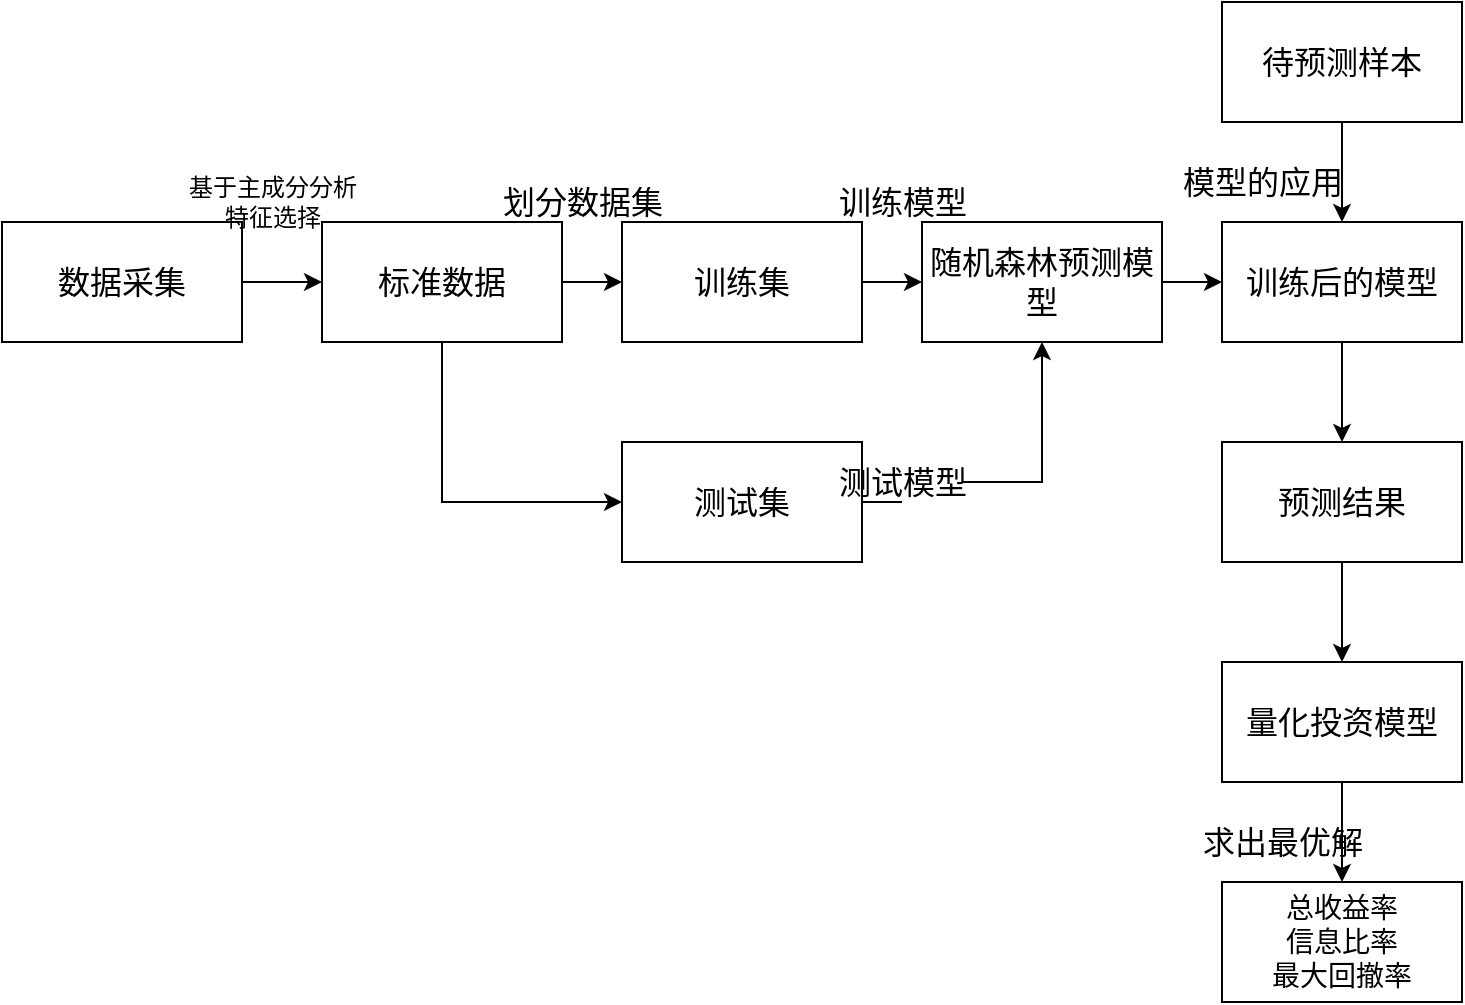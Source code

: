<mxfile version="20.0.1" type="github">
  <diagram id="prtHgNgQTEPvFCAcTncT" name="Page-1">
    <mxGraphModel dx="942" dy="674" grid="1" gridSize="10" guides="1" tooltips="1" connect="1" arrows="1" fold="1" page="1" pageScale="1" pageWidth="827" pageHeight="1169" math="0" shadow="0">
      <root>
        <mxCell id="0" />
        <mxCell id="1" parent="0" />
        <mxCell id="rgX9GI_zGODbMUQfdlVH-11" style="edgeStyle=orthogonalEdgeStyle;rounded=0;orthogonalLoop=1;jettySize=auto;html=1;exitX=1;exitY=0.5;exitDx=0;exitDy=0;entryX=0;entryY=0.5;entryDx=0;entryDy=0;" edge="1" parent="1" source="rgX9GI_zGODbMUQfdlVH-1" target="rgX9GI_zGODbMUQfdlVH-2">
          <mxGeometry relative="1" as="geometry" />
        </mxCell>
        <mxCell id="rgX9GI_zGODbMUQfdlVH-1" value="&lt;span style=&quot;font-size:12.0pt;font-family:宋体;&lt;br/&gt;mso-bidi-font-family:宋体;mso-font-kerning:1.0pt;mso-ansi-language:EN-US;&lt;br/&gt;mso-fareast-language:ZH-CN;mso-bidi-language:AR-SA&quot;&gt;数据采集&lt;/span&gt;" style="rounded=0;whiteSpace=wrap;html=1;" vertex="1" parent="1">
          <mxGeometry x="60" y="300" width="120" height="60" as="geometry" />
        </mxCell>
        <mxCell id="rgX9GI_zGODbMUQfdlVH-12" style="edgeStyle=orthogonalEdgeStyle;rounded=0;orthogonalLoop=1;jettySize=auto;html=1;exitX=1;exitY=0.5;exitDx=0;exitDy=0;" edge="1" parent="1" source="rgX9GI_zGODbMUQfdlVH-2" target="rgX9GI_zGODbMUQfdlVH-3">
          <mxGeometry relative="1" as="geometry" />
        </mxCell>
        <mxCell id="rgX9GI_zGODbMUQfdlVH-15" style="edgeStyle=orthogonalEdgeStyle;rounded=0;orthogonalLoop=1;jettySize=auto;html=1;exitX=0.5;exitY=1;exitDx=0;exitDy=0;entryX=0;entryY=0.5;entryDx=0;entryDy=0;" edge="1" parent="1" source="rgX9GI_zGODbMUQfdlVH-2" target="rgX9GI_zGODbMUQfdlVH-8">
          <mxGeometry relative="1" as="geometry" />
        </mxCell>
        <mxCell id="rgX9GI_zGODbMUQfdlVH-2" value="&lt;span style=&quot;font-size:12.0pt;font-family:宋体;&lt;br/&gt;mso-bidi-font-family:宋体;mso-font-kerning:1.0pt;mso-ansi-language:EN-US;&lt;br/&gt;mso-fareast-language:ZH-CN;mso-bidi-language:AR-SA&quot;&gt;标准数据&lt;/span&gt;" style="rounded=0;whiteSpace=wrap;html=1;" vertex="1" parent="1">
          <mxGeometry x="220" y="300" width="120" height="60" as="geometry" />
        </mxCell>
        <mxCell id="rgX9GI_zGODbMUQfdlVH-13" style="edgeStyle=orthogonalEdgeStyle;rounded=0;orthogonalLoop=1;jettySize=auto;html=1;exitX=1;exitY=0.5;exitDx=0;exitDy=0;entryX=0;entryY=0.5;entryDx=0;entryDy=0;" edge="1" parent="1" source="rgX9GI_zGODbMUQfdlVH-3" target="rgX9GI_zGODbMUQfdlVH-4">
          <mxGeometry relative="1" as="geometry" />
        </mxCell>
        <mxCell id="rgX9GI_zGODbMUQfdlVH-3" value="&lt;span style=&quot;font-size:12.0pt;font-family:宋体;&lt;br/&gt;mso-bidi-font-family:宋体;mso-font-kerning:1.0pt;mso-ansi-language:EN-US;&lt;br/&gt;mso-fareast-language:ZH-CN;mso-bidi-language:AR-SA&quot;&gt;训练集&lt;/span&gt;" style="rounded=0;whiteSpace=wrap;html=1;" vertex="1" parent="1">
          <mxGeometry x="370" y="300" width="120" height="60" as="geometry" />
        </mxCell>
        <mxCell id="rgX9GI_zGODbMUQfdlVH-14" style="edgeStyle=orthogonalEdgeStyle;rounded=0;orthogonalLoop=1;jettySize=auto;html=1;exitX=1;exitY=0.5;exitDx=0;exitDy=0;entryX=0;entryY=0.5;entryDx=0;entryDy=0;" edge="1" parent="1" source="rgX9GI_zGODbMUQfdlVH-4" target="rgX9GI_zGODbMUQfdlVH-5">
          <mxGeometry relative="1" as="geometry" />
        </mxCell>
        <mxCell id="rgX9GI_zGODbMUQfdlVH-4" value="&lt;span style=&quot;font-size:12.0pt;font-family:宋体;&lt;br/&gt;mso-bidi-font-family:宋体;mso-font-kerning:1.0pt;mso-ansi-language:EN-US;&lt;br/&gt;mso-fareast-language:ZH-CN;mso-bidi-language:AR-SA&quot;&gt;随机森林预测模型&lt;/span&gt;" style="rounded=0;whiteSpace=wrap;html=1;" vertex="1" parent="1">
          <mxGeometry x="520" y="300" width="120" height="60" as="geometry" />
        </mxCell>
        <mxCell id="rgX9GI_zGODbMUQfdlVH-18" style="edgeStyle=orthogonalEdgeStyle;rounded=0;orthogonalLoop=1;jettySize=auto;html=1;exitX=0.5;exitY=1;exitDx=0;exitDy=0;entryX=0.5;entryY=0;entryDx=0;entryDy=0;" edge="1" parent="1" source="rgX9GI_zGODbMUQfdlVH-5" target="rgX9GI_zGODbMUQfdlVH-7">
          <mxGeometry relative="1" as="geometry" />
        </mxCell>
        <mxCell id="rgX9GI_zGODbMUQfdlVH-5" value="&lt;span style=&quot;font-size:12.0pt;font-family:宋体;&lt;br/&gt;mso-bidi-font-family:宋体;mso-font-kerning:1.0pt;mso-ansi-language:EN-US;&lt;br/&gt;mso-fareast-language:ZH-CN;mso-bidi-language:AR-SA&quot;&gt;训练后的模型&lt;/span&gt;" style="rounded=0;whiteSpace=wrap;html=1;" vertex="1" parent="1">
          <mxGeometry x="670" y="300" width="120" height="60" as="geometry" />
        </mxCell>
        <mxCell id="rgX9GI_zGODbMUQfdlVH-17" style="edgeStyle=orthogonalEdgeStyle;rounded=0;orthogonalLoop=1;jettySize=auto;html=1;exitX=0.5;exitY=1;exitDx=0;exitDy=0;entryX=0.5;entryY=0;entryDx=0;entryDy=0;" edge="1" parent="1" source="rgX9GI_zGODbMUQfdlVH-6" target="rgX9GI_zGODbMUQfdlVH-5">
          <mxGeometry relative="1" as="geometry" />
        </mxCell>
        <mxCell id="rgX9GI_zGODbMUQfdlVH-6" value="&lt;span style=&quot;font-size:12.0pt;font-family:宋体;&lt;br/&gt;mso-bidi-font-family:宋体;mso-font-kerning:1.0pt;mso-ansi-language:EN-US;&lt;br/&gt;mso-fareast-language:ZH-CN;mso-bidi-language:AR-SA&quot;&gt;待预测样本&lt;/span&gt;" style="rounded=0;whiteSpace=wrap;html=1;" vertex="1" parent="1">
          <mxGeometry x="670" y="190" width="120" height="60" as="geometry" />
        </mxCell>
        <mxCell id="rgX9GI_zGODbMUQfdlVH-19" style="edgeStyle=orthogonalEdgeStyle;rounded=0;orthogonalLoop=1;jettySize=auto;html=1;exitX=0.5;exitY=1;exitDx=0;exitDy=0;" edge="1" parent="1" source="rgX9GI_zGODbMUQfdlVH-7" target="rgX9GI_zGODbMUQfdlVH-9">
          <mxGeometry relative="1" as="geometry" />
        </mxCell>
        <mxCell id="rgX9GI_zGODbMUQfdlVH-7" value="&lt;span style=&quot;font-size:12.0pt;font-family:宋体;&lt;br/&gt;mso-bidi-font-family:宋体;mso-font-kerning:1.0pt;mso-ansi-language:EN-US;&lt;br/&gt;mso-fareast-language:ZH-CN;mso-bidi-language:AR-SA&quot;&gt;预测结果&lt;/span&gt;" style="rounded=0;whiteSpace=wrap;html=1;" vertex="1" parent="1">
          <mxGeometry x="670" y="410" width="120" height="60" as="geometry" />
        </mxCell>
        <mxCell id="rgX9GI_zGODbMUQfdlVH-16" style="edgeStyle=orthogonalEdgeStyle;rounded=0;orthogonalLoop=1;jettySize=auto;html=1;exitX=1;exitY=0.5;exitDx=0;exitDy=0;entryX=0.5;entryY=1;entryDx=0;entryDy=0;startArrow=none;" edge="1" parent="1" source="rgX9GI_zGODbMUQfdlVH-25" target="rgX9GI_zGODbMUQfdlVH-4">
          <mxGeometry relative="1" as="geometry" />
        </mxCell>
        <mxCell id="rgX9GI_zGODbMUQfdlVH-8" value="&lt;span style=&quot;font-size:12.0pt;font-family:宋体;&lt;br/&gt;mso-bidi-font-family:宋体;mso-font-kerning:1.0pt;mso-ansi-language:EN-US;&lt;br/&gt;mso-fareast-language:ZH-CN;mso-bidi-language:AR-SA&quot;&gt;测试集&lt;/span&gt;" style="rounded=0;whiteSpace=wrap;html=1;" vertex="1" parent="1">
          <mxGeometry x="370" y="410" width="120" height="60" as="geometry" />
        </mxCell>
        <mxCell id="rgX9GI_zGODbMUQfdlVH-20" style="edgeStyle=orthogonalEdgeStyle;rounded=0;orthogonalLoop=1;jettySize=auto;html=1;exitX=0.5;exitY=1;exitDx=0;exitDy=0;entryX=0.5;entryY=0;entryDx=0;entryDy=0;" edge="1" parent="1" source="rgX9GI_zGODbMUQfdlVH-9" target="rgX9GI_zGODbMUQfdlVH-10">
          <mxGeometry relative="1" as="geometry" />
        </mxCell>
        <mxCell id="rgX9GI_zGODbMUQfdlVH-9" value="&lt;span style=&quot;font-size:12.0pt;font-family:宋体;&lt;br/&gt;mso-bidi-font-family:宋体;mso-font-kerning:1.0pt;mso-ansi-language:EN-US;&lt;br/&gt;mso-fareast-language:ZH-CN;mso-bidi-language:AR-SA&quot;&gt;量化投资模型&lt;/span&gt;" style="rounded=0;whiteSpace=wrap;html=1;" vertex="1" parent="1">
          <mxGeometry x="670" y="520" width="120" height="60" as="geometry" />
        </mxCell>
        <mxCell id="rgX9GI_zGODbMUQfdlVH-10" value="&lt;span style=&quot;font-size:10.5pt;mso-bidi-font-size:11.0pt;&lt;br/&gt;font-family:宋体;mso-ascii-font-family:Calibri;mso-ascii-theme-font:minor-latin;&lt;br/&gt;mso-fareast-theme-font:minor-fareast;mso-hansi-font-family:Calibri;mso-hansi-theme-font:&lt;br/&gt;minor-latin;mso-bidi-font-family:&amp;quot;Times New Roman&amp;quot;;mso-bidi-theme-font:minor-bidi;&lt;br/&gt;mso-ansi-language:EN-US;mso-fareast-language:ZH-CN;mso-bidi-language:AR-SA&quot;&gt;总收益率&lt;br&gt;信息比率&lt;br&gt;最大回撤率&lt;/span&gt;" style="rounded=0;whiteSpace=wrap;html=1;" vertex="1" parent="1">
          <mxGeometry x="670" y="630" width="120" height="60" as="geometry" />
        </mxCell>
        <mxCell id="rgX9GI_zGODbMUQfdlVH-21" value="&lt;span style=&quot;&quot;&gt;基于主成分分析&lt;br&gt;特征选择&lt;/span&gt;" style="text;html=1;align=center;verticalAlign=middle;resizable=0;points=[];autosize=1;strokeColor=none;fillColor=none;" vertex="1" parent="1">
          <mxGeometry x="145" y="275" width="100" height="30" as="geometry" />
        </mxCell>
        <mxCell id="rgX9GI_zGODbMUQfdlVH-22" value="&lt;p style=&quot;text-align:left;line-height:150%;&lt;br/&gt;mso-pagination:widow-orphan&quot; align=&quot;left&quot; class=&quot;MsoNormal&quot;&gt;&lt;span style=&quot;font-size:12.0pt;line-height:150%;&lt;br/&gt;font-family:宋体;mso-bidi-font-family:宋体&quot;&gt;划分数据集&lt;span lang=&quot;EN-US&quot;&gt;&lt;/span&gt;&lt;/span&gt;&lt;/p&gt;" style="text;html=1;align=center;verticalAlign=middle;resizable=0;points=[];autosize=1;strokeColor=none;fillColor=none;" vertex="1" parent="1">
          <mxGeometry x="310" y="270" width="80" height="40" as="geometry" />
        </mxCell>
        <mxCell id="rgX9GI_zGODbMUQfdlVH-24" value="&lt;span style=&quot;font-size:12.0pt;font-family:宋体;&lt;br/&gt;mso-bidi-font-family:宋体;mso-font-kerning:1.0pt;mso-ansi-language:EN-US;&lt;br/&gt;mso-fareast-language:ZH-CN;mso-bidi-language:AR-SA&quot;&gt;训练模型&lt;/span&gt;" style="text;html=1;align=center;verticalAlign=middle;resizable=0;points=[];autosize=1;strokeColor=none;fillColor=none;" vertex="1" parent="1">
          <mxGeometry x="480" y="280" width="60" height="20" as="geometry" />
        </mxCell>
        <mxCell id="rgX9GI_zGODbMUQfdlVH-25" value="&lt;span style=&quot;font-size:12.0pt;font-family:宋体;&lt;br/&gt;mso-bidi-font-family:宋体;mso-font-kerning:1.0pt;mso-ansi-language:EN-US;&lt;br/&gt;mso-fareast-language:ZH-CN;mso-bidi-language:AR-SA&quot;&gt;测试模型&lt;/span&gt;" style="text;html=1;align=center;verticalAlign=middle;resizable=0;points=[];autosize=1;strokeColor=none;fillColor=none;" vertex="1" parent="1">
          <mxGeometry x="480" y="420" width="60" height="20" as="geometry" />
        </mxCell>
        <mxCell id="rgX9GI_zGODbMUQfdlVH-26" value="" style="edgeStyle=orthogonalEdgeStyle;rounded=0;orthogonalLoop=1;jettySize=auto;html=1;exitX=1;exitY=0.5;exitDx=0;exitDy=0;entryX=0.5;entryY=1;entryDx=0;entryDy=0;endArrow=none;" edge="1" parent="1" source="rgX9GI_zGODbMUQfdlVH-8" target="rgX9GI_zGODbMUQfdlVH-25">
          <mxGeometry relative="1" as="geometry">
            <mxPoint x="490" y="440" as="sourcePoint" />
            <mxPoint x="580" y="360" as="targetPoint" />
          </mxGeometry>
        </mxCell>
        <mxCell id="rgX9GI_zGODbMUQfdlVH-27" value="&lt;span style=&quot;font-size:12.0pt;font-family:宋体;&lt;br/&gt;mso-bidi-font-family:宋体;mso-font-kerning:1.0pt;mso-ansi-language:EN-US;&lt;br/&gt;mso-fareast-language:ZH-CN;mso-bidi-language:AR-SA&quot;&gt;模型的应用&lt;/span&gt;" style="text;html=1;align=center;verticalAlign=middle;resizable=0;points=[];autosize=1;strokeColor=none;fillColor=none;" vertex="1" parent="1">
          <mxGeometry x="650" y="270" width="80" height="20" as="geometry" />
        </mxCell>
        <mxCell id="rgX9GI_zGODbMUQfdlVH-28" value="&lt;span style=&quot;font-size:12.0pt;font-family:宋体;&lt;br/&gt;mso-bidi-font-family:宋体;mso-font-kerning:1.0pt;mso-ansi-language:EN-US;&lt;br/&gt;mso-fareast-language:ZH-CN;mso-bidi-language:AR-SA&quot;&gt;求出最优解&lt;/span&gt;" style="text;html=1;align=center;verticalAlign=middle;resizable=0;points=[];autosize=1;strokeColor=none;fillColor=none;" vertex="1" parent="1">
          <mxGeometry x="660" y="600" width="80" height="20" as="geometry" />
        </mxCell>
      </root>
    </mxGraphModel>
  </diagram>
</mxfile>
